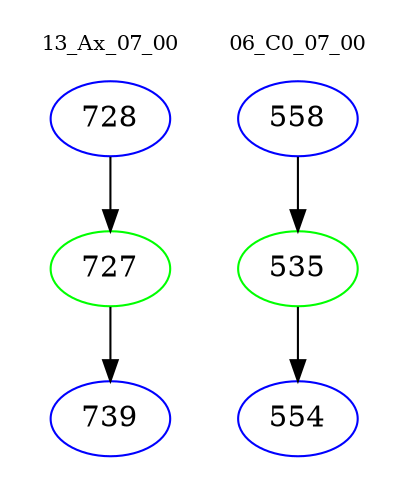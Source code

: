 digraph{
subgraph cluster_0 {
color = white
label = "13_Ax_07_00";
fontsize=10;
T0_728 [label="728", color="blue"]
T0_728 -> T0_727 [color="black"]
T0_727 [label="727", color="green"]
T0_727 -> T0_739 [color="black"]
T0_739 [label="739", color="blue"]
}
subgraph cluster_1 {
color = white
label = "06_C0_07_00";
fontsize=10;
T1_558 [label="558", color="blue"]
T1_558 -> T1_535 [color="black"]
T1_535 [label="535", color="green"]
T1_535 -> T1_554 [color="black"]
T1_554 [label="554", color="blue"]
}
}
